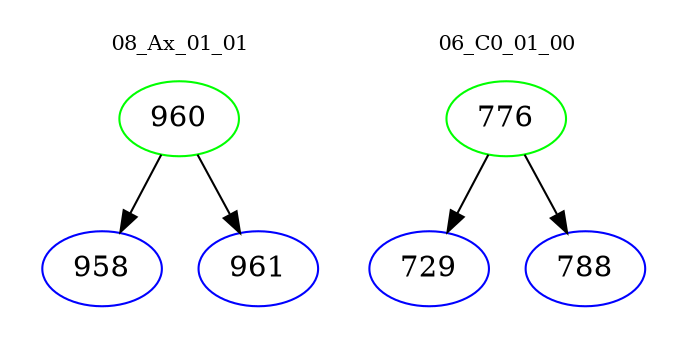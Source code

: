 digraph{
subgraph cluster_0 {
color = white
label = "08_Ax_01_01";
fontsize=10;
T0_960 [label="960", color="green"]
T0_960 -> T0_958 [color="black"]
T0_958 [label="958", color="blue"]
T0_960 -> T0_961 [color="black"]
T0_961 [label="961", color="blue"]
}
subgraph cluster_1 {
color = white
label = "06_C0_01_00";
fontsize=10;
T1_776 [label="776", color="green"]
T1_776 -> T1_729 [color="black"]
T1_729 [label="729", color="blue"]
T1_776 -> T1_788 [color="black"]
T1_788 [label="788", color="blue"]
}
}
